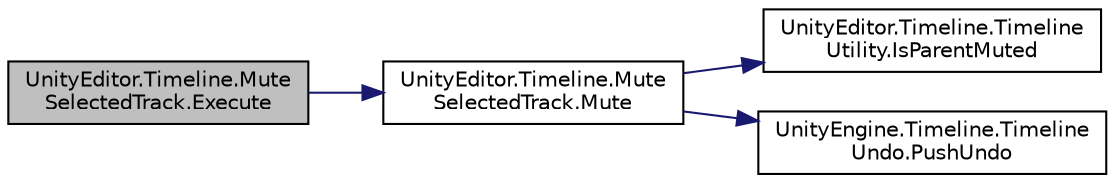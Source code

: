 digraph "UnityEditor.Timeline.MuteSelectedTrack.Execute"
{
 // LATEX_PDF_SIZE
  edge [fontname="Helvetica",fontsize="10",labelfontname="Helvetica",labelfontsize="10"];
  node [fontname="Helvetica",fontsize="10",shape=record];
  rankdir="LR";
  Node1 [label="UnityEditor.Timeline.Mute\lSelectedTrack.Execute",height=0.2,width=0.4,color="black", fillcolor="grey75", style="filled", fontcolor="black",tooltip=" "];
  Node1 -> Node2 [color="midnightblue",fontsize="10",style="solid",fontname="Helvetica"];
  Node2 [label="UnityEditor.Timeline.Mute\lSelectedTrack.Mute",height=0.2,width=0.4,color="black", fillcolor="white", style="filled",URL="$class_unity_editor_1_1_timeline_1_1_mute_selected_track.html#ac1d4b7db6604c58680864c0912e6626d",tooltip=" "];
  Node2 -> Node3 [color="midnightblue",fontsize="10",style="solid",fontname="Helvetica"];
  Node3 [label="UnityEditor.Timeline.Timeline\lUtility.IsParentMuted",height=0.2,width=0.4,color="black", fillcolor="white", style="filled",URL="$class_unity_editor_1_1_timeline_1_1_timeline_utility.html#a0fef48abda9f214f1b5d893f480b5689",tooltip=" "];
  Node2 -> Node4 [color="midnightblue",fontsize="10",style="solid",fontname="Helvetica"];
  Node4 [label="UnityEngine.Timeline.Timeline\lUndo.PushUndo",height=0.2,width=0.4,color="black", fillcolor="white", style="filled",URL="$class_unity_engine_1_1_timeline_1_1_timeline_undo.html#a2c45dda5e68a6de6f481aee4888b352c",tooltip=" "];
}
